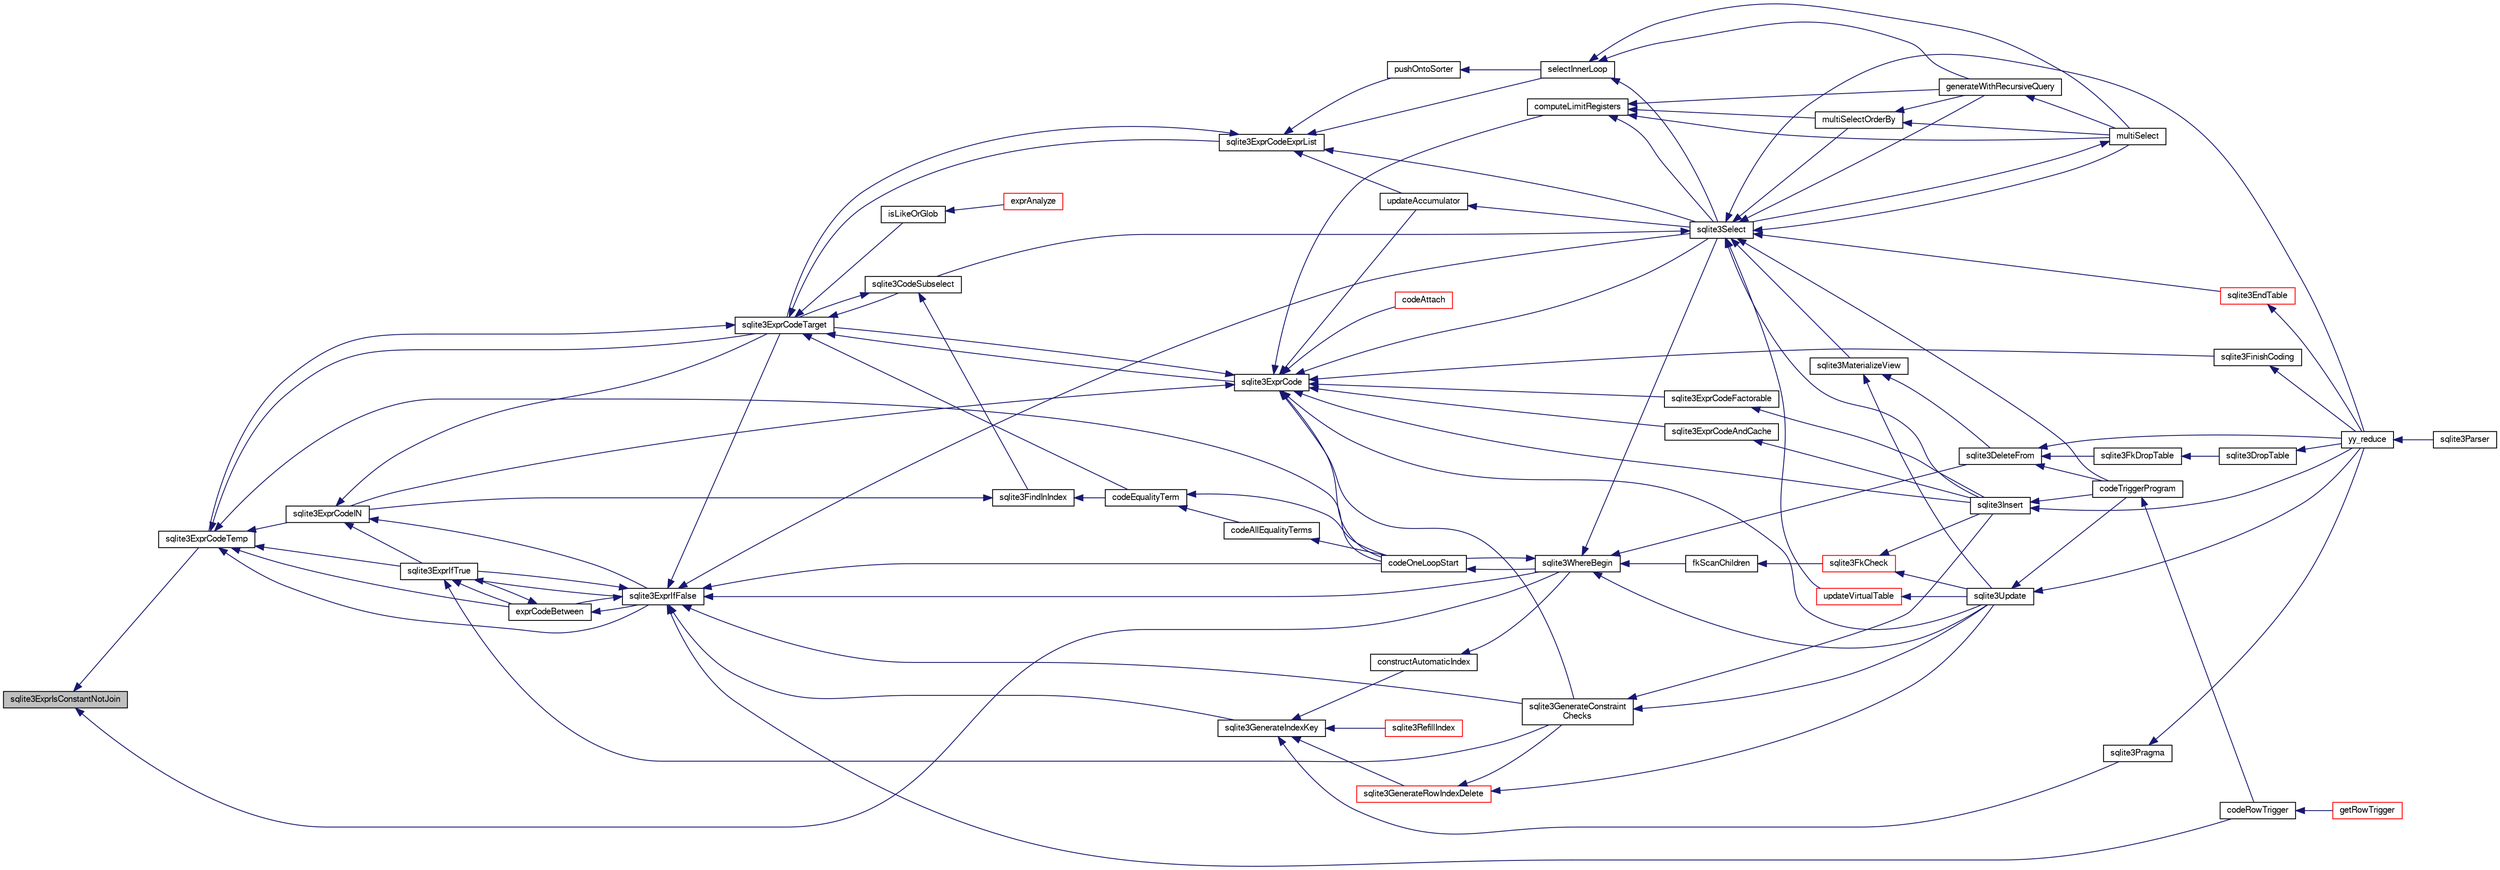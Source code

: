 digraph "sqlite3ExprIsConstantNotJoin"
{
  edge [fontname="FreeSans",fontsize="10",labelfontname="FreeSans",labelfontsize="10"];
  node [fontname="FreeSans",fontsize="10",shape=record];
  rankdir="LR";
  Node533659 [label="sqlite3ExprIsConstantNotJoin",height=0.2,width=0.4,color="black", fillcolor="grey75", style="filled", fontcolor="black"];
  Node533659 -> Node533660 [dir="back",color="midnightblue",fontsize="10",style="solid",fontname="FreeSans"];
  Node533660 [label="sqlite3ExprCodeTemp",height=0.2,width=0.4,color="black", fillcolor="white", style="filled",URL="$sqlite3_8c.html#a3bc5c1ccb3c5851847e2aeb4a84ae1fc"];
  Node533660 -> Node533661 [dir="back",color="midnightblue",fontsize="10",style="solid",fontname="FreeSans"];
  Node533661 [label="sqlite3ExprCodeIN",height=0.2,width=0.4,color="black", fillcolor="white", style="filled",URL="$sqlite3_8c.html#ad9cf4f5b5ffb90c24a4a0900c8626193"];
  Node533661 -> Node533662 [dir="back",color="midnightblue",fontsize="10",style="solid",fontname="FreeSans"];
  Node533662 [label="sqlite3ExprCodeTarget",height=0.2,width=0.4,color="black", fillcolor="white", style="filled",URL="$sqlite3_8c.html#a4f308397a0a3ed299ed31aaa1ae2a293"];
  Node533662 -> Node533663 [dir="back",color="midnightblue",fontsize="10",style="solid",fontname="FreeSans"];
  Node533663 [label="sqlite3CodeSubselect",height=0.2,width=0.4,color="black", fillcolor="white", style="filled",URL="$sqlite3_8c.html#aa69b46d2204a1d1b110107a1be12ee0c"];
  Node533663 -> Node533664 [dir="back",color="midnightblue",fontsize="10",style="solid",fontname="FreeSans"];
  Node533664 [label="sqlite3FindInIndex",height=0.2,width=0.4,color="black", fillcolor="white", style="filled",URL="$sqlite3_8c.html#af7d8c56ab0231f44bb5f87b3fafeffb2"];
  Node533664 -> Node533661 [dir="back",color="midnightblue",fontsize="10",style="solid",fontname="FreeSans"];
  Node533664 -> Node533665 [dir="back",color="midnightblue",fontsize="10",style="solid",fontname="FreeSans"];
  Node533665 [label="codeEqualityTerm",height=0.2,width=0.4,color="black", fillcolor="white", style="filled",URL="$sqlite3_8c.html#ad88a57073f031452c9843e97f15acc47"];
  Node533665 -> Node533666 [dir="back",color="midnightblue",fontsize="10",style="solid",fontname="FreeSans"];
  Node533666 [label="codeAllEqualityTerms",height=0.2,width=0.4,color="black", fillcolor="white", style="filled",URL="$sqlite3_8c.html#a3095598b812500a4efe41bf17cd49381"];
  Node533666 -> Node533667 [dir="back",color="midnightblue",fontsize="10",style="solid",fontname="FreeSans"];
  Node533667 [label="codeOneLoopStart",height=0.2,width=0.4,color="black", fillcolor="white", style="filled",URL="$sqlite3_8c.html#aa868875120b151c169cc79139ed6e008"];
  Node533667 -> Node533668 [dir="back",color="midnightblue",fontsize="10",style="solid",fontname="FreeSans"];
  Node533668 [label="sqlite3WhereBegin",height=0.2,width=0.4,color="black", fillcolor="white", style="filled",URL="$sqlite3_8c.html#acad049f5c9a96a8118cffd5e5ce89f7c"];
  Node533668 -> Node533669 [dir="back",color="midnightblue",fontsize="10",style="solid",fontname="FreeSans"];
  Node533669 [label="sqlite3DeleteFrom",height=0.2,width=0.4,color="black", fillcolor="white", style="filled",URL="$sqlite3_8c.html#ab9b4b45349188b49eabb23f94608a091"];
  Node533669 -> Node533670 [dir="back",color="midnightblue",fontsize="10",style="solid",fontname="FreeSans"];
  Node533670 [label="sqlite3FkDropTable",height=0.2,width=0.4,color="black", fillcolor="white", style="filled",URL="$sqlite3_8c.html#a1218c6fc74e89152ceaa4760e82f5ef9"];
  Node533670 -> Node533671 [dir="back",color="midnightblue",fontsize="10",style="solid",fontname="FreeSans"];
  Node533671 [label="sqlite3DropTable",height=0.2,width=0.4,color="black", fillcolor="white", style="filled",URL="$sqlite3_8c.html#a5534f77364b5568783c0e50db3c9defb"];
  Node533671 -> Node533672 [dir="back",color="midnightblue",fontsize="10",style="solid",fontname="FreeSans"];
  Node533672 [label="yy_reduce",height=0.2,width=0.4,color="black", fillcolor="white", style="filled",URL="$sqlite3_8c.html#a7c419a9b25711c666a9a2449ef377f14"];
  Node533672 -> Node533673 [dir="back",color="midnightblue",fontsize="10",style="solid",fontname="FreeSans"];
  Node533673 [label="sqlite3Parser",height=0.2,width=0.4,color="black", fillcolor="white", style="filled",URL="$sqlite3_8c.html#a0327d71a5fabe0b6a343d78a2602e72a"];
  Node533669 -> Node533674 [dir="back",color="midnightblue",fontsize="10",style="solid",fontname="FreeSans"];
  Node533674 [label="codeTriggerProgram",height=0.2,width=0.4,color="black", fillcolor="white", style="filled",URL="$sqlite3_8c.html#a120801f59d9281d201d2ff4b2606836e"];
  Node533674 -> Node533675 [dir="back",color="midnightblue",fontsize="10",style="solid",fontname="FreeSans"];
  Node533675 [label="codeRowTrigger",height=0.2,width=0.4,color="black", fillcolor="white", style="filled",URL="$sqlite3_8c.html#a463cea5aaaf388b560b206570a0022fc"];
  Node533675 -> Node533676 [dir="back",color="midnightblue",fontsize="10",style="solid",fontname="FreeSans"];
  Node533676 [label="getRowTrigger",height=0.2,width=0.4,color="red", fillcolor="white", style="filled",URL="$sqlite3_8c.html#a69626ef20b540d1a2b19cf56f3f45689"];
  Node533669 -> Node533672 [dir="back",color="midnightblue",fontsize="10",style="solid",fontname="FreeSans"];
  Node533668 -> Node533685 [dir="back",color="midnightblue",fontsize="10",style="solid",fontname="FreeSans"];
  Node533685 [label="fkScanChildren",height=0.2,width=0.4,color="black", fillcolor="white", style="filled",URL="$sqlite3_8c.html#a67c9dcb484336b3155e7a82a037d4691"];
  Node533685 -> Node533686 [dir="back",color="midnightblue",fontsize="10",style="solid",fontname="FreeSans"];
  Node533686 [label="sqlite3FkCheck",height=0.2,width=0.4,color="red", fillcolor="white", style="filled",URL="$sqlite3_8c.html#aa38fb76c7d6f48f19772877a41703b92"];
  Node533686 -> Node533681 [dir="back",color="midnightblue",fontsize="10",style="solid",fontname="FreeSans"];
  Node533681 [label="sqlite3Insert",height=0.2,width=0.4,color="black", fillcolor="white", style="filled",URL="$sqlite3_8c.html#a5b17c9c2000bae6bdff8e6be48d7dc2b"];
  Node533681 -> Node533674 [dir="back",color="midnightblue",fontsize="10",style="solid",fontname="FreeSans"];
  Node533681 -> Node533672 [dir="back",color="midnightblue",fontsize="10",style="solid",fontname="FreeSans"];
  Node533686 -> Node533682 [dir="back",color="midnightblue",fontsize="10",style="solid",fontname="FreeSans"];
  Node533682 [label="sqlite3Update",height=0.2,width=0.4,color="black", fillcolor="white", style="filled",URL="$sqlite3_8c.html#ac5aa67c46e8cc8174566fabe6809fafa"];
  Node533682 -> Node533674 [dir="back",color="midnightblue",fontsize="10",style="solid",fontname="FreeSans"];
  Node533682 -> Node533672 [dir="back",color="midnightblue",fontsize="10",style="solid",fontname="FreeSans"];
  Node533668 -> Node533687 [dir="back",color="midnightblue",fontsize="10",style="solid",fontname="FreeSans"];
  Node533687 [label="sqlite3Select",height=0.2,width=0.4,color="black", fillcolor="white", style="filled",URL="$sqlite3_8c.html#a2465ee8c956209ba4b272477b7c21a45"];
  Node533687 -> Node533663 [dir="back",color="midnightblue",fontsize="10",style="solid",fontname="FreeSans"];
  Node533687 -> Node533688 [dir="back",color="midnightblue",fontsize="10",style="solid",fontname="FreeSans"];
  Node533688 [label="sqlite3EndTable",height=0.2,width=0.4,color="red", fillcolor="white", style="filled",URL="$sqlite3_8c.html#a7b5f2c66c0f0b6f819d970ca389768b0"];
  Node533688 -> Node533672 [dir="back",color="midnightblue",fontsize="10",style="solid",fontname="FreeSans"];
  Node533687 -> Node533690 [dir="back",color="midnightblue",fontsize="10",style="solid",fontname="FreeSans"];
  Node533690 [label="sqlite3MaterializeView",height=0.2,width=0.4,color="black", fillcolor="white", style="filled",URL="$sqlite3_8c.html#a4557984b0b75f998fb0c3f231c9b1def"];
  Node533690 -> Node533669 [dir="back",color="midnightblue",fontsize="10",style="solid",fontname="FreeSans"];
  Node533690 -> Node533682 [dir="back",color="midnightblue",fontsize="10",style="solid",fontname="FreeSans"];
  Node533687 -> Node533681 [dir="back",color="midnightblue",fontsize="10",style="solid",fontname="FreeSans"];
  Node533687 -> Node533691 [dir="back",color="midnightblue",fontsize="10",style="solid",fontname="FreeSans"];
  Node533691 [label="generateWithRecursiveQuery",height=0.2,width=0.4,color="black", fillcolor="white", style="filled",URL="$sqlite3_8c.html#ade2c3663fa9c3b9676507984b9483942"];
  Node533691 -> Node533692 [dir="back",color="midnightblue",fontsize="10",style="solid",fontname="FreeSans"];
  Node533692 [label="multiSelect",height=0.2,width=0.4,color="black", fillcolor="white", style="filled",URL="$sqlite3_8c.html#a6456c61f3d9b2389738753cedfa24fa7"];
  Node533692 -> Node533687 [dir="back",color="midnightblue",fontsize="10",style="solid",fontname="FreeSans"];
  Node533687 -> Node533692 [dir="back",color="midnightblue",fontsize="10",style="solid",fontname="FreeSans"];
  Node533687 -> Node533693 [dir="back",color="midnightblue",fontsize="10",style="solid",fontname="FreeSans"];
  Node533693 [label="multiSelectOrderBy",height=0.2,width=0.4,color="black", fillcolor="white", style="filled",URL="$sqlite3_8c.html#afcdb8488c6f4dfdadaf9f04bca35b808"];
  Node533693 -> Node533691 [dir="back",color="midnightblue",fontsize="10",style="solid",fontname="FreeSans"];
  Node533693 -> Node533692 [dir="back",color="midnightblue",fontsize="10",style="solid",fontname="FreeSans"];
  Node533687 -> Node533674 [dir="back",color="midnightblue",fontsize="10",style="solid",fontname="FreeSans"];
  Node533687 -> Node533694 [dir="back",color="midnightblue",fontsize="10",style="solid",fontname="FreeSans"];
  Node533694 [label="updateVirtualTable",height=0.2,width=0.4,color="red", fillcolor="white", style="filled",URL="$sqlite3_8c.html#a740220531db9293c39a2cdd7da3f74e1"];
  Node533694 -> Node533682 [dir="back",color="midnightblue",fontsize="10",style="solid",fontname="FreeSans"];
  Node533687 -> Node533672 [dir="back",color="midnightblue",fontsize="10",style="solid",fontname="FreeSans"];
  Node533668 -> Node533682 [dir="back",color="midnightblue",fontsize="10",style="solid",fontname="FreeSans"];
  Node533668 -> Node533667 [dir="back",color="midnightblue",fontsize="10",style="solid",fontname="FreeSans"];
  Node533665 -> Node533667 [dir="back",color="midnightblue",fontsize="10",style="solid",fontname="FreeSans"];
  Node533663 -> Node533662 [dir="back",color="midnightblue",fontsize="10",style="solid",fontname="FreeSans"];
  Node533662 -> Node533660 [dir="back",color="midnightblue",fontsize="10",style="solid",fontname="FreeSans"];
  Node533662 -> Node533695 [dir="back",color="midnightblue",fontsize="10",style="solid",fontname="FreeSans"];
  Node533695 [label="sqlite3ExprCode",height=0.2,width=0.4,color="black", fillcolor="white", style="filled",URL="$sqlite3_8c.html#a75f270fb0b111b86924cca4ea507b417"];
  Node533695 -> Node533661 [dir="back",color="midnightblue",fontsize="10",style="solid",fontname="FreeSans"];
  Node533695 -> Node533662 [dir="back",color="midnightblue",fontsize="10",style="solid",fontname="FreeSans"];
  Node533695 -> Node533696 [dir="back",color="midnightblue",fontsize="10",style="solid",fontname="FreeSans"];
  Node533696 [label="sqlite3ExprCodeFactorable",height=0.2,width=0.4,color="black", fillcolor="white", style="filled",URL="$sqlite3_8c.html#a843f7fd58eec5a683c1fd8435fcd1e84"];
  Node533696 -> Node533681 [dir="back",color="midnightblue",fontsize="10",style="solid",fontname="FreeSans"];
  Node533695 -> Node533697 [dir="back",color="midnightblue",fontsize="10",style="solid",fontname="FreeSans"];
  Node533697 [label="sqlite3ExprCodeAndCache",height=0.2,width=0.4,color="black", fillcolor="white", style="filled",URL="$sqlite3_8c.html#ae3e46527d9b7fc9cb9236d21a5e6b1d8"];
  Node533697 -> Node533681 [dir="back",color="midnightblue",fontsize="10",style="solid",fontname="FreeSans"];
  Node533695 -> Node533698 [dir="back",color="midnightblue",fontsize="10",style="solid",fontname="FreeSans"];
  Node533698 [label="codeAttach",height=0.2,width=0.4,color="red", fillcolor="white", style="filled",URL="$sqlite3_8c.html#ade4e9e30d828a19c191fdcb098676d5b"];
  Node533695 -> Node533701 [dir="back",color="midnightblue",fontsize="10",style="solid",fontname="FreeSans"];
  Node533701 [label="sqlite3FinishCoding",height=0.2,width=0.4,color="black", fillcolor="white", style="filled",URL="$sqlite3_8c.html#a651bc5b446c276c092705856d995b278"];
  Node533701 -> Node533672 [dir="back",color="midnightblue",fontsize="10",style="solid",fontname="FreeSans"];
  Node533695 -> Node533681 [dir="back",color="midnightblue",fontsize="10",style="solid",fontname="FreeSans"];
  Node533695 -> Node533680 [dir="back",color="midnightblue",fontsize="10",style="solid",fontname="FreeSans"];
  Node533680 [label="sqlite3GenerateConstraint\lChecks",height=0.2,width=0.4,color="black", fillcolor="white", style="filled",URL="$sqlite3_8c.html#aef639c1e6a0c0a67ca6e7690ad931bd2"];
  Node533680 -> Node533681 [dir="back",color="midnightblue",fontsize="10",style="solid",fontname="FreeSans"];
  Node533680 -> Node533682 [dir="back",color="midnightblue",fontsize="10",style="solid",fontname="FreeSans"];
  Node533695 -> Node533702 [dir="back",color="midnightblue",fontsize="10",style="solid",fontname="FreeSans"];
  Node533702 [label="computeLimitRegisters",height=0.2,width=0.4,color="black", fillcolor="white", style="filled",URL="$sqlite3_8c.html#ae9d37055e4905929b6f6cda5461e2f37"];
  Node533702 -> Node533691 [dir="back",color="midnightblue",fontsize="10",style="solid",fontname="FreeSans"];
  Node533702 -> Node533692 [dir="back",color="midnightblue",fontsize="10",style="solid",fontname="FreeSans"];
  Node533702 -> Node533693 [dir="back",color="midnightblue",fontsize="10",style="solid",fontname="FreeSans"];
  Node533702 -> Node533687 [dir="back",color="midnightblue",fontsize="10",style="solid",fontname="FreeSans"];
  Node533695 -> Node533703 [dir="back",color="midnightblue",fontsize="10",style="solid",fontname="FreeSans"];
  Node533703 [label="updateAccumulator",height=0.2,width=0.4,color="black", fillcolor="white", style="filled",URL="$sqlite3_8c.html#a1681660dd3ecd50c8727d6e56a537bd9"];
  Node533703 -> Node533687 [dir="back",color="midnightblue",fontsize="10",style="solid",fontname="FreeSans"];
  Node533695 -> Node533687 [dir="back",color="midnightblue",fontsize="10",style="solid",fontname="FreeSans"];
  Node533695 -> Node533682 [dir="back",color="midnightblue",fontsize="10",style="solid",fontname="FreeSans"];
  Node533695 -> Node533667 [dir="back",color="midnightblue",fontsize="10",style="solid",fontname="FreeSans"];
  Node533662 -> Node533704 [dir="back",color="midnightblue",fontsize="10",style="solid",fontname="FreeSans"];
  Node533704 [label="sqlite3ExprCodeExprList",height=0.2,width=0.4,color="black", fillcolor="white", style="filled",URL="$sqlite3_8c.html#a05b2b3dc3de7565de24eb3a2ff4e9566"];
  Node533704 -> Node533662 [dir="back",color="midnightblue",fontsize="10",style="solid",fontname="FreeSans"];
  Node533704 -> Node533705 [dir="back",color="midnightblue",fontsize="10",style="solid",fontname="FreeSans"];
  Node533705 [label="pushOntoSorter",height=0.2,width=0.4,color="black", fillcolor="white", style="filled",URL="$sqlite3_8c.html#a4555397beb584a386e7739cf022a6651"];
  Node533705 -> Node533706 [dir="back",color="midnightblue",fontsize="10",style="solid",fontname="FreeSans"];
  Node533706 [label="selectInnerLoop",height=0.2,width=0.4,color="black", fillcolor="white", style="filled",URL="$sqlite3_8c.html#ababe0933661ebe67eb0e6074bb1fd411"];
  Node533706 -> Node533691 [dir="back",color="midnightblue",fontsize="10",style="solid",fontname="FreeSans"];
  Node533706 -> Node533692 [dir="back",color="midnightblue",fontsize="10",style="solid",fontname="FreeSans"];
  Node533706 -> Node533687 [dir="back",color="midnightblue",fontsize="10",style="solid",fontname="FreeSans"];
  Node533704 -> Node533706 [dir="back",color="midnightblue",fontsize="10",style="solid",fontname="FreeSans"];
  Node533704 -> Node533703 [dir="back",color="midnightblue",fontsize="10",style="solid",fontname="FreeSans"];
  Node533704 -> Node533687 [dir="back",color="midnightblue",fontsize="10",style="solid",fontname="FreeSans"];
  Node533662 -> Node533707 [dir="back",color="midnightblue",fontsize="10",style="solid",fontname="FreeSans"];
  Node533707 [label="isLikeOrGlob",height=0.2,width=0.4,color="black", fillcolor="white", style="filled",URL="$sqlite3_8c.html#a6c38e495198bf8976f68d1a6ebd74a50"];
  Node533707 -> Node533708 [dir="back",color="midnightblue",fontsize="10",style="solid",fontname="FreeSans"];
  Node533708 [label="exprAnalyze",height=0.2,width=0.4,color="red", fillcolor="white", style="filled",URL="$sqlite3_8c.html#acb10e48c9a4184a4edd9bfd5b14ad0b7"];
  Node533662 -> Node533665 [dir="back",color="midnightblue",fontsize="10",style="solid",fontname="FreeSans"];
  Node533661 -> Node533716 [dir="back",color="midnightblue",fontsize="10",style="solid",fontname="FreeSans"];
  Node533716 [label="sqlite3ExprIfTrue",height=0.2,width=0.4,color="black", fillcolor="white", style="filled",URL="$sqlite3_8c.html#ad93a55237c23e1b743ab1f59df1a1444"];
  Node533716 -> Node533717 [dir="back",color="midnightblue",fontsize="10",style="solid",fontname="FreeSans"];
  Node533717 [label="exprCodeBetween",height=0.2,width=0.4,color="black", fillcolor="white", style="filled",URL="$sqlite3_8c.html#abd053493214542bca8f406f42145d173"];
  Node533717 -> Node533716 [dir="back",color="midnightblue",fontsize="10",style="solid",fontname="FreeSans"];
  Node533717 -> Node533718 [dir="back",color="midnightblue",fontsize="10",style="solid",fontname="FreeSans"];
  Node533718 [label="sqlite3ExprIfFalse",height=0.2,width=0.4,color="black", fillcolor="white", style="filled",URL="$sqlite3_8c.html#af97ecccb5d56e321e118414b08f65b71"];
  Node533718 -> Node533662 [dir="back",color="midnightblue",fontsize="10",style="solid",fontname="FreeSans"];
  Node533718 -> Node533717 [dir="back",color="midnightblue",fontsize="10",style="solid",fontname="FreeSans"];
  Node533718 -> Node533716 [dir="back",color="midnightblue",fontsize="10",style="solid",fontname="FreeSans"];
  Node533718 -> Node533719 [dir="back",color="midnightblue",fontsize="10",style="solid",fontname="FreeSans"];
  Node533719 [label="sqlite3GenerateIndexKey",height=0.2,width=0.4,color="black", fillcolor="white", style="filled",URL="$sqlite3_8c.html#ab85ac93d5c5e6760f45f07897be7f272"];
  Node533719 -> Node533720 [dir="back",color="midnightblue",fontsize="10",style="solid",fontname="FreeSans"];
  Node533720 [label="sqlite3RefillIndex",height=0.2,width=0.4,color="red", fillcolor="white", style="filled",URL="$sqlite3_8c.html#a17be5b679d9181b961ea9ba4a18d4f80"];
  Node533719 -> Node533727 [dir="back",color="midnightblue",fontsize="10",style="solid",fontname="FreeSans"];
  Node533727 [label="sqlite3GenerateRowIndexDelete",height=0.2,width=0.4,color="red", fillcolor="white", style="filled",URL="$sqlite3_8c.html#a09c23ae08a7c469d62705f067d7a2135"];
  Node533727 -> Node533680 [dir="back",color="midnightblue",fontsize="10",style="solid",fontname="FreeSans"];
  Node533727 -> Node533682 [dir="back",color="midnightblue",fontsize="10",style="solid",fontname="FreeSans"];
  Node533719 -> Node533728 [dir="back",color="midnightblue",fontsize="10",style="solid",fontname="FreeSans"];
  Node533728 [label="sqlite3Pragma",height=0.2,width=0.4,color="black", fillcolor="white", style="filled",URL="$sqlite3_8c.html#a111391370f58f8e6a6eca51fd34d62ed"];
  Node533728 -> Node533672 [dir="back",color="midnightblue",fontsize="10",style="solid",fontname="FreeSans"];
  Node533719 -> Node533729 [dir="back",color="midnightblue",fontsize="10",style="solid",fontname="FreeSans"];
  Node533729 [label="constructAutomaticIndex",height=0.2,width=0.4,color="black", fillcolor="white", style="filled",URL="$sqlite3_8c.html#aad43d38bc718f4c8e8d0dd8f33ed526f"];
  Node533729 -> Node533668 [dir="back",color="midnightblue",fontsize="10",style="solid",fontname="FreeSans"];
  Node533718 -> Node533680 [dir="back",color="midnightblue",fontsize="10",style="solid",fontname="FreeSans"];
  Node533718 -> Node533687 [dir="back",color="midnightblue",fontsize="10",style="solid",fontname="FreeSans"];
  Node533718 -> Node533675 [dir="back",color="midnightblue",fontsize="10",style="solid",fontname="FreeSans"];
  Node533718 -> Node533667 [dir="back",color="midnightblue",fontsize="10",style="solid",fontname="FreeSans"];
  Node533718 -> Node533668 [dir="back",color="midnightblue",fontsize="10",style="solid",fontname="FreeSans"];
  Node533716 -> Node533718 [dir="back",color="midnightblue",fontsize="10",style="solid",fontname="FreeSans"];
  Node533716 -> Node533680 [dir="back",color="midnightblue",fontsize="10",style="solid",fontname="FreeSans"];
  Node533661 -> Node533718 [dir="back",color="midnightblue",fontsize="10",style="solid",fontname="FreeSans"];
  Node533660 -> Node533662 [dir="back",color="midnightblue",fontsize="10",style="solid",fontname="FreeSans"];
  Node533660 -> Node533717 [dir="back",color="midnightblue",fontsize="10",style="solid",fontname="FreeSans"];
  Node533660 -> Node533716 [dir="back",color="midnightblue",fontsize="10",style="solid",fontname="FreeSans"];
  Node533660 -> Node533718 [dir="back",color="midnightblue",fontsize="10",style="solid",fontname="FreeSans"];
  Node533660 -> Node533667 [dir="back",color="midnightblue",fontsize="10",style="solid",fontname="FreeSans"];
  Node533659 -> Node533668 [dir="back",color="midnightblue",fontsize="10",style="solid",fontname="FreeSans"];
}
